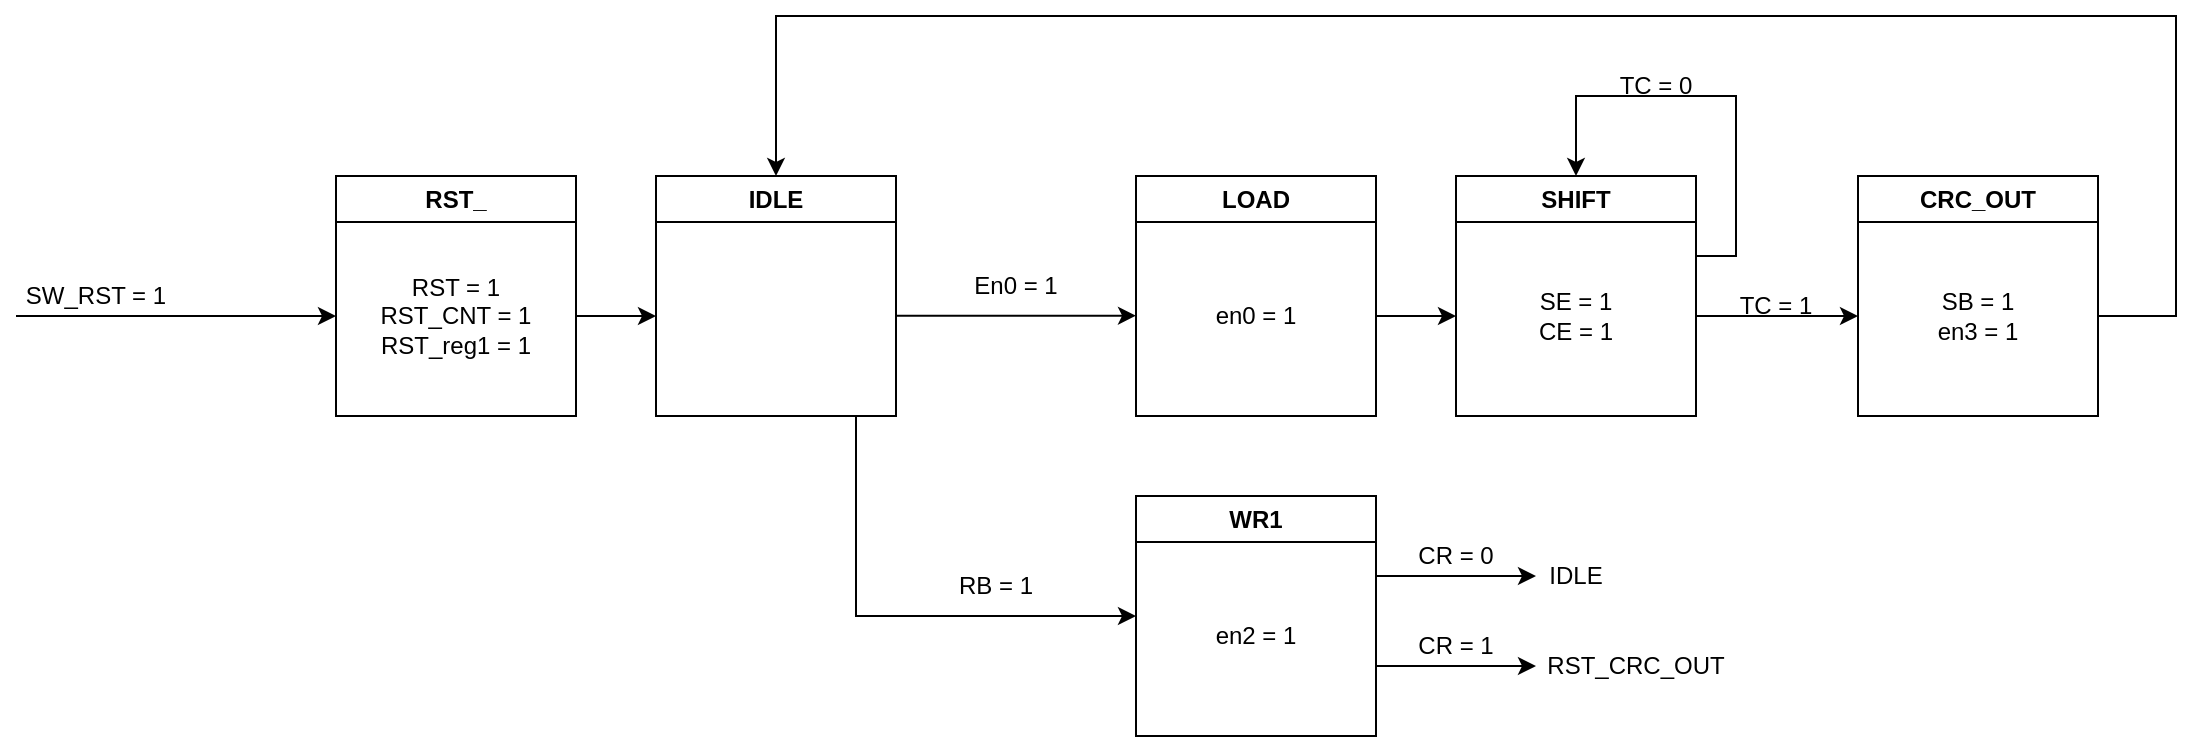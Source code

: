 <mxfile version="22.1.11" type="github">
  <diagram name="Pagina-1" id="f1sffyFF8ADrPdIEwUCC">
    <mxGraphModel dx="1176" dy="2151" grid="1" gridSize="10" guides="1" tooltips="1" connect="1" arrows="1" fold="1" page="1" pageScale="1" pageWidth="2336" pageHeight="1654" math="0" shadow="0">
      <root>
        <mxCell id="0" />
        <mxCell id="1" parent="0" />
        <mxCell id="7T8Nrw3sL6te4_rMvr3A-3" value="SW_RST = 1" style="text;html=1;strokeColor=none;fillColor=none;align=center;verticalAlign=middle;whiteSpace=wrap;rounded=0;" vertex="1" parent="1">
          <mxGeometry x="80" y="-1355" width="80" height="30" as="geometry" />
        </mxCell>
        <mxCell id="7T8Nrw3sL6te4_rMvr3A-4" value="" style="endArrow=classic;html=1;rounded=0;entryX=0;entryY=0.5;entryDx=0;entryDy=0;" edge="1" parent="1" target="7T8Nrw3sL6te4_rMvr3A-6">
          <mxGeometry width="50" height="50" relative="1" as="geometry">
            <mxPoint x="80" y="-1330" as="sourcePoint" />
            <mxPoint x="80.24" y="-1320.7" as="targetPoint" />
            <Array as="points">
              <mxPoint x="160" y="-1330" />
            </Array>
          </mxGeometry>
        </mxCell>
        <mxCell id="7T8Nrw3sL6te4_rMvr3A-5" value="RST_" style="swimlane;whiteSpace=wrap;html=1;" vertex="1" parent="1">
          <mxGeometry x="240" y="-1400" width="120" height="120" as="geometry" />
        </mxCell>
        <mxCell id="7T8Nrw3sL6te4_rMvr3A-6" value="RST = 1&lt;br&gt;RST_CNT = 1&lt;br&gt;RST_reg1 = 1" style="text;html=1;strokeColor=none;fillColor=none;align=center;verticalAlign=middle;whiteSpace=wrap;rounded=0;" vertex="1" parent="7T8Nrw3sL6te4_rMvr3A-5">
          <mxGeometry y="20" width="120" height="100" as="geometry" />
        </mxCell>
        <mxCell id="7T8Nrw3sL6te4_rMvr3A-8" style="edgeStyle=orthogonalEdgeStyle;rounded=0;orthogonalLoop=1;jettySize=auto;html=1;entryX=0;entryY=0.5;entryDx=0;entryDy=0;" edge="1" parent="1">
          <mxGeometry relative="1" as="geometry">
            <mxPoint x="520" y="-1330.17" as="sourcePoint" />
            <mxPoint x="640" y="-1330.17" as="targetPoint" />
          </mxGeometry>
        </mxCell>
        <mxCell id="7T8Nrw3sL6te4_rMvr3A-9" style="edgeStyle=orthogonalEdgeStyle;rounded=0;orthogonalLoop=1;jettySize=auto;html=1;entryX=0;entryY=0.5;entryDx=0;entryDy=0;" edge="1" parent="1" source="7T8Nrw3sL6te4_rMvr3A-14" target="7T8Nrw3sL6te4_rMvr3A-19">
          <mxGeometry relative="1" as="geometry">
            <Array as="points">
              <mxPoint x="500" y="-1180" />
            </Array>
          </mxGeometry>
        </mxCell>
        <mxCell id="7T8Nrw3sL6te4_rMvr3A-14" value="IDLE" style="swimlane;whiteSpace=wrap;html=1;" vertex="1" parent="1">
          <mxGeometry x="400" y="-1400" width="120" height="120" as="geometry" />
        </mxCell>
        <mxCell id="7T8Nrw3sL6te4_rMvr3A-15" value="" style="edgeStyle=orthogonalEdgeStyle;rounded=0;orthogonalLoop=1;jettySize=auto;html=1;" edge="1" parent="1" source="7T8Nrw3sL6te4_rMvr3A-6">
          <mxGeometry relative="1" as="geometry">
            <mxPoint x="400" y="-1330" as="targetPoint" />
          </mxGeometry>
        </mxCell>
        <mxCell id="7T8Nrw3sL6te4_rMvr3A-16" value="LOAD" style="swimlane;whiteSpace=wrap;html=1;" vertex="1" parent="1">
          <mxGeometry x="640" y="-1400" width="120" height="120" as="geometry" />
        </mxCell>
        <mxCell id="7T8Nrw3sL6te4_rMvr3A-17" value="en0 = 1" style="text;html=1;strokeColor=none;fillColor=none;align=center;verticalAlign=middle;whiteSpace=wrap;rounded=0;" vertex="1" parent="7T8Nrw3sL6te4_rMvr3A-16">
          <mxGeometry y="20" width="120" height="100" as="geometry" />
        </mxCell>
        <mxCell id="7T8Nrw3sL6te4_rMvr3A-18" value="En0 = 1" style="text;html=1;strokeColor=none;fillColor=none;align=center;verticalAlign=middle;whiteSpace=wrap;rounded=0;" vertex="1" parent="1">
          <mxGeometry x="550" y="-1360" width="60" height="30" as="geometry" />
        </mxCell>
        <mxCell id="7T8Nrw3sL6te4_rMvr3A-19" value="WR1" style="swimlane;whiteSpace=wrap;html=1;" vertex="1" parent="1">
          <mxGeometry x="640" y="-1240" width="120" height="120" as="geometry" />
        </mxCell>
        <mxCell id="7T8Nrw3sL6te4_rMvr3A-20" value="en2 = 1" style="text;html=1;strokeColor=none;fillColor=none;align=center;verticalAlign=middle;whiteSpace=wrap;rounded=0;" vertex="1" parent="7T8Nrw3sL6te4_rMvr3A-19">
          <mxGeometry y="20" width="120" height="100" as="geometry" />
        </mxCell>
        <mxCell id="7T8Nrw3sL6te4_rMvr3A-28" value="RB = 1" style="text;html=1;strokeColor=none;fillColor=none;align=center;verticalAlign=middle;whiteSpace=wrap;rounded=0;" vertex="1" parent="1">
          <mxGeometry x="540" y="-1210" width="60" height="30" as="geometry" />
        </mxCell>
        <mxCell id="7T8Nrw3sL6te4_rMvr3A-37" value="" style="edgeStyle=orthogonalEdgeStyle;rounded=0;orthogonalLoop=1;jettySize=auto;html=1;" edge="1" parent="1" source="7T8Nrw3sL6te4_rMvr3A-17">
          <mxGeometry relative="1" as="geometry">
            <mxPoint x="800" y="-1330" as="targetPoint" />
          </mxGeometry>
        </mxCell>
        <mxCell id="7T8Nrw3sL6te4_rMvr3A-38" value="SHIFT" style="swimlane;whiteSpace=wrap;html=1;" vertex="1" parent="1">
          <mxGeometry x="800" y="-1400" width="120" height="120" as="geometry" />
        </mxCell>
        <mxCell id="7T8Nrw3sL6te4_rMvr3A-39" style="edgeStyle=orthogonalEdgeStyle;rounded=0;orthogonalLoop=1;jettySize=auto;html=1;entryX=0.5;entryY=0;entryDx=0;entryDy=0;" edge="1" parent="7T8Nrw3sL6te4_rMvr3A-38" source="7T8Nrw3sL6te4_rMvr3A-40" target="7T8Nrw3sL6te4_rMvr3A-38">
          <mxGeometry relative="1" as="geometry">
            <Array as="points">
              <mxPoint x="140" y="40" />
              <mxPoint x="140" y="-40" />
              <mxPoint x="60" y="-40" />
            </Array>
          </mxGeometry>
        </mxCell>
        <mxCell id="7T8Nrw3sL6te4_rMvr3A-40" value="SE = 1&lt;br&gt;CE = 1" style="text;html=1;strokeColor=none;fillColor=none;align=center;verticalAlign=middle;whiteSpace=wrap;rounded=0;" vertex="1" parent="7T8Nrw3sL6te4_rMvr3A-38">
          <mxGeometry y="20" width="120" height="100" as="geometry" />
        </mxCell>
        <mxCell id="7T8Nrw3sL6te4_rMvr3A-42" value="CRC_OUT" style="swimlane;whiteSpace=wrap;html=1;" vertex="1" parent="1">
          <mxGeometry x="1001" y="-1400" width="120" height="120" as="geometry" />
        </mxCell>
        <mxCell id="7T8Nrw3sL6te4_rMvr3A-43" value="SB = 1&lt;br&gt;en3 = 1" style="text;html=1;strokeColor=none;fillColor=none;align=center;verticalAlign=middle;whiteSpace=wrap;rounded=0;" vertex="1" parent="7T8Nrw3sL6te4_rMvr3A-42">
          <mxGeometry y="20" width="120" height="100" as="geometry" />
        </mxCell>
        <mxCell id="7T8Nrw3sL6te4_rMvr3A-44" value="" style="edgeStyle=orthogonalEdgeStyle;rounded=0;orthogonalLoop=1;jettySize=auto;html=1;" edge="1" parent="1" source="7T8Nrw3sL6te4_rMvr3A-40" target="7T8Nrw3sL6te4_rMvr3A-43">
          <mxGeometry relative="1" as="geometry" />
        </mxCell>
        <mxCell id="7T8Nrw3sL6te4_rMvr3A-45" value="TC = 0" style="text;html=1;strokeColor=none;fillColor=none;align=center;verticalAlign=middle;whiteSpace=wrap;rounded=0;" vertex="1" parent="1">
          <mxGeometry x="870" y="-1460" width="60" height="30" as="geometry" />
        </mxCell>
        <mxCell id="7T8Nrw3sL6te4_rMvr3A-46" value="TC = 1" style="text;html=1;strokeColor=none;fillColor=none;align=center;verticalAlign=middle;whiteSpace=wrap;rounded=0;" vertex="1" parent="1">
          <mxGeometry x="930" y="-1350" width="60" height="30" as="geometry" />
        </mxCell>
        <mxCell id="7T8Nrw3sL6te4_rMvr3A-48" style="edgeStyle=orthogonalEdgeStyle;rounded=0;orthogonalLoop=1;jettySize=auto;html=1;entryX=0.5;entryY=0;entryDx=0;entryDy=0;" edge="1" parent="1" source="7T8Nrw3sL6te4_rMvr3A-43" target="7T8Nrw3sL6te4_rMvr3A-14">
          <mxGeometry relative="1" as="geometry">
            <mxPoint x="1170" y="-1330" as="targetPoint" />
            <Array as="points">
              <mxPoint x="1160" y="-1330" />
              <mxPoint x="1160" y="-1480" />
              <mxPoint x="460" y="-1480" />
            </Array>
          </mxGeometry>
        </mxCell>
        <mxCell id="7T8Nrw3sL6te4_rMvr3A-54" value="" style="edgeStyle=orthogonalEdgeStyle;rounded=0;orthogonalLoop=1;jettySize=auto;html=1;entryX=0;entryY=0.5;entryDx=0;entryDy=0;" edge="1" parent="1" source="7T8Nrw3sL6te4_rMvr3A-20" target="7T8Nrw3sL6te4_rMvr3A-56">
          <mxGeometry relative="1" as="geometry">
            <mxPoint x="840" y="-1170" as="targetPoint" />
            <Array as="points">
              <mxPoint x="780" y="-1155" />
              <mxPoint x="780" y="-1155" />
            </Array>
          </mxGeometry>
        </mxCell>
        <mxCell id="7T8Nrw3sL6te4_rMvr3A-55" value="CR = 1" style="text;html=1;strokeColor=none;fillColor=none;align=center;verticalAlign=middle;whiteSpace=wrap;rounded=0;" vertex="1" parent="1">
          <mxGeometry x="770" y="-1180" width="60" height="30" as="geometry" />
        </mxCell>
        <mxCell id="7T8Nrw3sL6te4_rMvr3A-56" value="RST_CRC_OUT" style="text;html=1;strokeColor=none;fillColor=none;align=center;verticalAlign=middle;whiteSpace=wrap;rounded=0;" vertex="1" parent="1">
          <mxGeometry x="840" y="-1170" width="100" height="30" as="geometry" />
        </mxCell>
        <mxCell id="7T8Nrw3sL6te4_rMvr3A-57" value="CR = 0" style="text;html=1;strokeColor=none;fillColor=none;align=center;verticalAlign=middle;whiteSpace=wrap;rounded=0;" vertex="1" parent="1">
          <mxGeometry x="770" y="-1225" width="60" height="30" as="geometry" />
        </mxCell>
        <mxCell id="7T8Nrw3sL6te4_rMvr3A-58" value="IDLE" style="text;html=1;strokeColor=none;fillColor=none;align=center;verticalAlign=middle;whiteSpace=wrap;rounded=0;" vertex="1" parent="1">
          <mxGeometry x="840" y="-1215" width="40" height="30" as="geometry" />
        </mxCell>
        <mxCell id="7T8Nrw3sL6te4_rMvr3A-59" value="" style="edgeStyle=orthogonalEdgeStyle;rounded=0;orthogonalLoop=1;jettySize=auto;html=1;entryX=0;entryY=0.5;entryDx=0;entryDy=0;" edge="1" parent="1">
          <mxGeometry relative="1" as="geometry">
            <mxPoint x="760" y="-1200" as="sourcePoint" />
            <mxPoint x="840" y="-1200" as="targetPoint" />
            <Array as="points">
              <mxPoint x="780" y="-1200" />
              <mxPoint x="780" y="-1200" />
            </Array>
          </mxGeometry>
        </mxCell>
      </root>
    </mxGraphModel>
  </diagram>
</mxfile>
